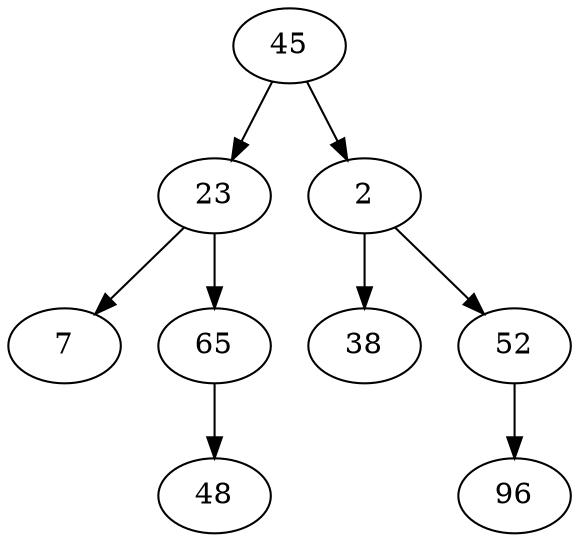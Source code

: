digraph Arbol {
    A [shape=ellipse, label="45"]
    B [shape=ellipse, label="23"]
    C [shape=ellipse, label="2"]
    D [shape=ellipse, label="7"]
    E [shape=ellipse, label="38"]
    F [shape=ellipse, label="65"]
    G [shape=ellipse, label="52"]
    H [shape=ellipse, label="48"]
    I [shape=ellipse, label="96"]

    A -> B
    A -> C
    B -> D
    C -> E
    B -> F
    C -> G
    F -> H
    G -> I
}